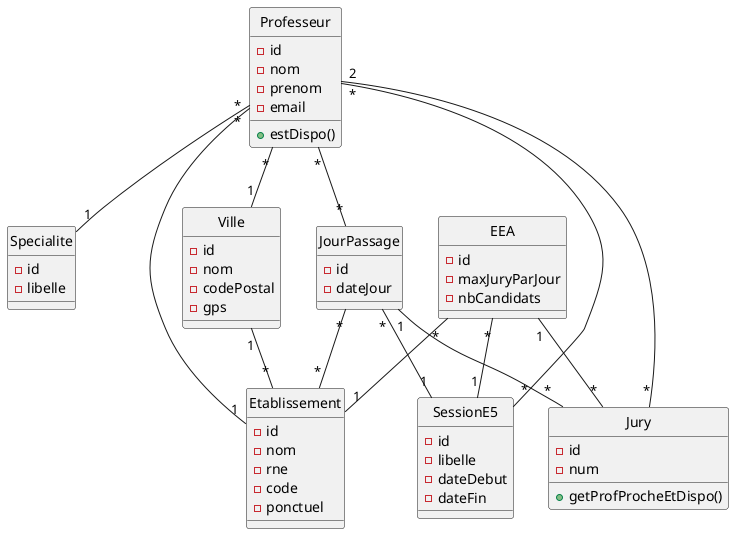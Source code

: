 @startuml
'https://plantuml.com/class-diagram

class Etablissement {
-id
-nom
-rne
-code
-ponctuel
}


class Ville {
-id
-nom
-codePostal
-gps
}

class Professeur{
-id
-nom
-prenom
-email
+estDispo()
}

class Specialite{
-id
-libelle
}


class EEA{
-id
-maxJuryParJour
-nbCandidats
}

class SessionE5{
-id
-libelle
-dateDebut
-dateFin
}

class Jury{
-id
-num
+getProfProcheEtDispo()
}


class JourPassage{
-id
-dateJour

}

Professeur "*" -- "1" Ville
Professeur "*" -- "1" Specialite
Professeur "2" -- "*" Jury
Professeur "*" -- "1" Etablissement
Professeur "*" -- "*" SessionE5

Professeur "*" -- "*" JourPassage

JourPassage "1" -- "*" Jury
JourPassage "*" -- "*" Etablissement
JourPassage "*" -- "1" SessionE5

EEA "1" -- "*" Jury
EEA "*" -- "1" SessionE5
EEA "*" -- "1" Etablissement

Ville "1" -- "*" Etablissement







hide circle

@enduml
